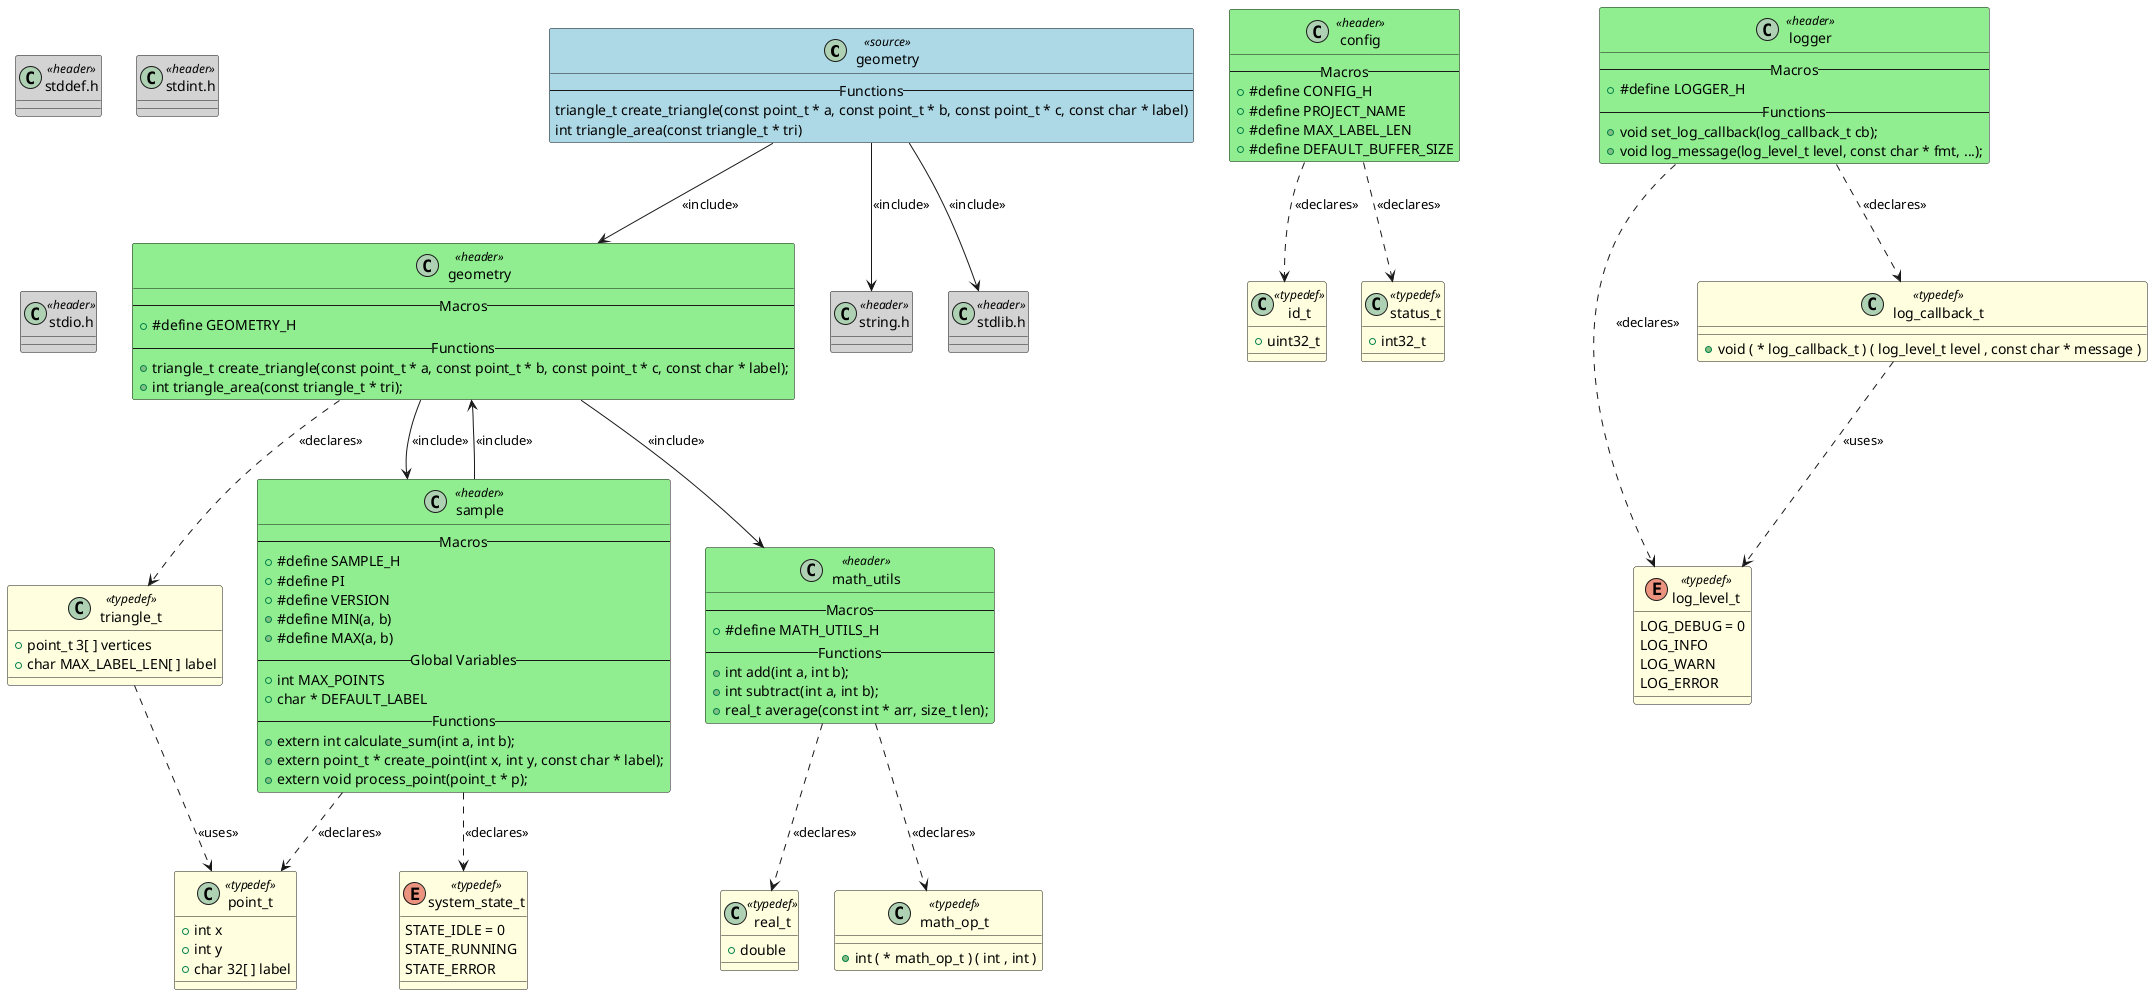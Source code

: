@startuml geometry

class "geometry" as GEOMETRY <<source>> #LightBlue
{
-- Functions --
triangle_t create_triangle(const point_t * a, const point_t * b, const point_t * c, const char * label)
int triangle_area(const triangle_t * tri)
}

class "triangle_t" as TYPEDEF_TRIANGLE_T <<typedef>> #LightYellow
{
+ point_t 3[ ] vertices
+ char MAX_LABEL_LEN[ ] label
}

class "real_t" as TYPEDEF_REAL_T <<typedef>> #LightYellow
{
+ double
}

class "id_t" as TYPEDEF_ID_T <<typedef>> #LightYellow
{
+ uint32_t
}

class "status_t" as TYPEDEF_STATUS_T <<typedef>> #LightYellow
{
+ int32_t
}

enum "log_level_t" as TYPEDEF_LOG_LEVEL_T <<typedef>> #LightYellow
{
LOG_DEBUG = 0
LOG_INFO
LOG_WARN
LOG_ERROR
}

class "log_callback_t" as TYPEDEF_LOG_CALLBACK_T <<typedef>> #LightYellow
{
+ void ( * log_callback_t ) ( log_level_t level , const char * message )
}

enum "system_state_t" as TYPEDEF_SYSTEM_STATE_T <<typedef>> #LightYellow
{
STATE_IDLE = 0
STATE_RUNNING
STATE_ERROR
}

class "math_op_t" as TYPEDEF_MATH_OP_T <<typedef>> #LightYellow
{
+ int ( * math_op_t ) ( int , int )
}

class "point_t" as TYPEDEF_POINT_T <<typedef>> #LightYellow
{
+ int x
+ int y
+ char 32[ ] label
}

class "geometry" as HEADER_GEOMETRY <<header>> #LightGreen
{
-- Macros --
+ #define GEOMETRY_H
-- Functions --
+ triangle_t create_triangle(const point_t * a, const point_t * b, const point_t * c, const char * label);
+ int triangle_area(const triangle_t * tri);
}
class "string.h" as HEADER_STRING <<header>> #LightGray
{
}

class "stdlib.h" as HEADER_STDLIB <<header>> #LightGray
{
}

class "logger" as HEADER_LOGGER <<header>> #LightGreen
{
-- Macros --
+ #define LOGGER_H
-- Functions --
+ void set_log_callback(log_callback_t cb);
+ void log_message(log_level_t level, const char * fmt, ...);
}
class "stddef.h" as HEADER_STDDEF <<header>> #LightGray
{
}

class "stdint.h" as HEADER_STDINT <<header>> #LightGray
{
}

class "config" as HEADER_CONFIG <<header>> #LightGreen
{
-- Macros --
+ #define CONFIG_H
+ #define PROJECT_NAME
+ #define MAX_LABEL_LEN
+ #define DEFAULT_BUFFER_SIZE
}
class "stdio.h" as HEADER_STDIO <<header>> #LightGray
{
}

class "sample" as HEADER_SAMPLE <<header>> #LightGreen
{
-- Macros --
+ #define SAMPLE_H
+ #define PI
+ #define VERSION
+ #define MIN(a, b)
+ #define MAX(a, b)
-- Global Variables --
+ int MAX_POINTS
+ char * DEFAULT_LABEL
-- Functions --
+ extern int calculate_sum(int a, int b);
+ extern point_t * create_point(int x, int y, const char * label);
+ extern void process_point(point_t * p);
}
class "math_utils" as HEADER_MATH_UTILS <<header>> #LightGreen
{
-- Macros --
+ #define MATH_UTILS_H
-- Functions --
+ int add(int a, int b);
+ int subtract(int a, int b);
+ real_t average(const int * arr, size_t len);
}
GEOMETRY --> HEADER_GEOMETRY : <<include>>
GEOMETRY --> HEADER_STRING : <<include>>
GEOMETRY --> HEADER_STDLIB : <<include>>
HEADER_GEOMETRY --> HEADER_SAMPLE : <<include>>
HEADER_GEOMETRY --> HEADER_MATH_UTILS : <<include>>
HEADER_SAMPLE --> HEADER_GEOMETRY : <<include>>
HEADER_GEOMETRY ..> TYPEDEF_TRIANGLE_T : <<declares>>
TYPEDEF_TRIANGLE_T ..> TYPEDEF_POINT_T : <<uses>>
TYPEDEF_LOG_CALLBACK_T ..> TYPEDEF_LOG_LEVEL_T : <<uses>>
HEADER_SAMPLE ..> TYPEDEF_POINT_T : <<declares>>
HEADER_SAMPLE ..> TYPEDEF_SYSTEM_STATE_T : <<declares>>
HEADER_CONFIG ..> TYPEDEF_ID_T : <<declares>>
HEADER_CONFIG ..> TYPEDEF_STATUS_T : <<declares>>
HEADER_LOGGER ..> TYPEDEF_LOG_LEVEL_T : <<declares>>
HEADER_LOGGER ..> TYPEDEF_LOG_CALLBACK_T : <<declares>>
HEADER_MATH_UTILS ..> TYPEDEF_REAL_T : <<declares>>
HEADER_MATH_UTILS ..> TYPEDEF_MATH_OP_T : <<declares>>

@enduml